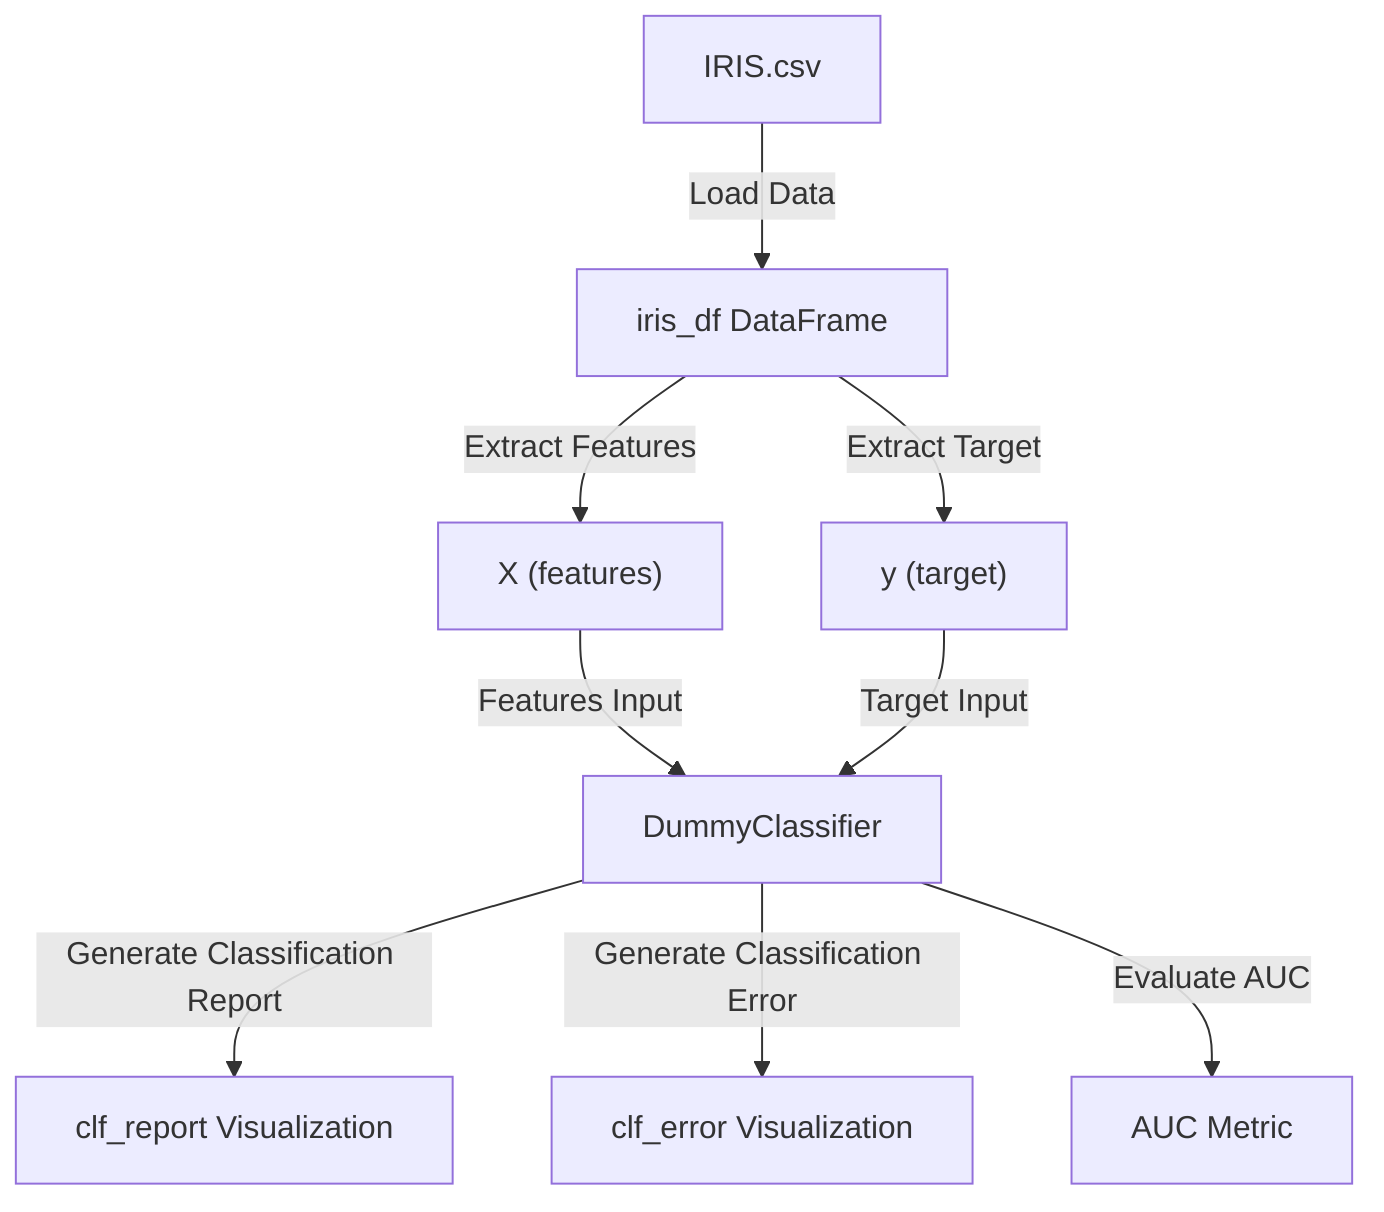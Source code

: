 flowchart TD
  %% Iris CSV Data Source
  A["IRIS.csv"] -->|Load Data| B["iris_df DataFrame"]
  
  %% Data Preparation
  B --> |Extract Features| C["X (features)"]
  B --> |Extract Target| D["y (target)"]
  
  %% Dummy Classifier
  C --> |Features Input| E["DummyClassifier"]
  D --> |Target Input| E
  
  %% Evaluation and Visualization
  E --> |Generate Classification Report| F["clf_report Visualization"]
  E --> |Generate Classification Error| G["clf_error Visualization"]
  E --> |Evaluate AUC| H["AUC Metric"]